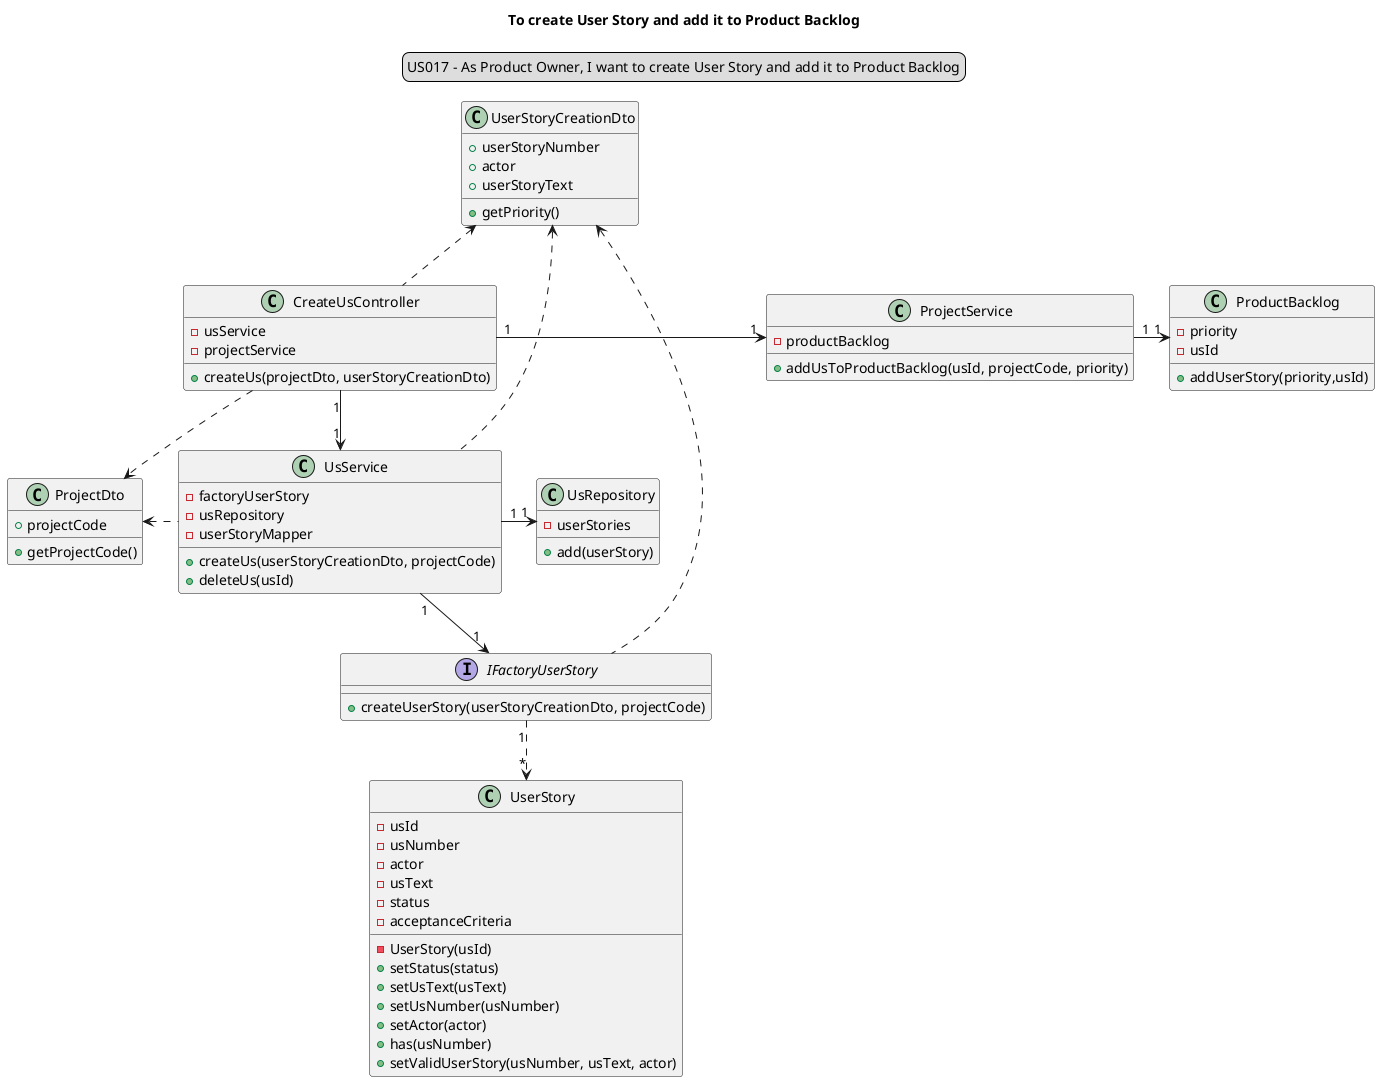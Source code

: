 @startuml
'https://plantuml.com/sequence-diagram
legend top
US017 - As Product Owner, I want to create User Story and add it to Product Backlog
end legend
skinparam sequenceMessageAlign center
title To create User Story and add it to Product Backlog


class "CreateUsController" {
- usService
- projectService
+ createUs(projectDto, userStoryCreationDto)
}

class "UsService" {
- factoryUserStory
- usRepository
- userStoryMapper
+ createUs(userStoryCreationDto, projectCode)
+ deleteUs(usId)
}

class "UsRepository" {
-userStories
+add(userStory)
}

class "ProjectService"{
-productBacklog
+ addUsToProductBacklog(usId, projectCode, priority)
}

class "ProductBacklog" {
-priority
-usId
+addUserStory(priority,usId)
}

class "UserStory"{
- usId
- usNumber
- actor
- usText
- status
- acceptanceCriteria
-UserStory(usId)
+setStatus(status)
+setUsText(usText)
+setUsNumber(usNumber)
+setActor(actor)
+has(usNumber)
+setValidUserStory(usNumber, usText, actor)
}

interface "IFactoryUserStory" {
+ createUserStory(userStoryCreationDto, projectCode)
}


class "UserStoryCreationDto"{
+userStoryNumber
+actor
+userStoryText
+getPriority()
}

class "ProjectDto"{
+projectCode
+getProjectCode()
}

"CreateUsController""1"-->"1" "UsService"
"UsService" "1"-->"1" "IFactoryUserStory"
"UserStoryCreationDto" <.. "CreateUsController"
"UserStoryCreationDto" <. "UsService"
"UserStoryCreationDto" <. "IFactoryUserStory"
"IFactoryUserStory" "1"..>"*" "UserStory"
"ProjectDto" <. "UsService"
"UsService" "1"->"1" "UsRepository"
"CreateUsController" "1"->"1" "ProjectService"
"CreateUsController" .>"ProjectDto"
"ProjectService" "1"->"1" "ProductBacklog"

@enduml